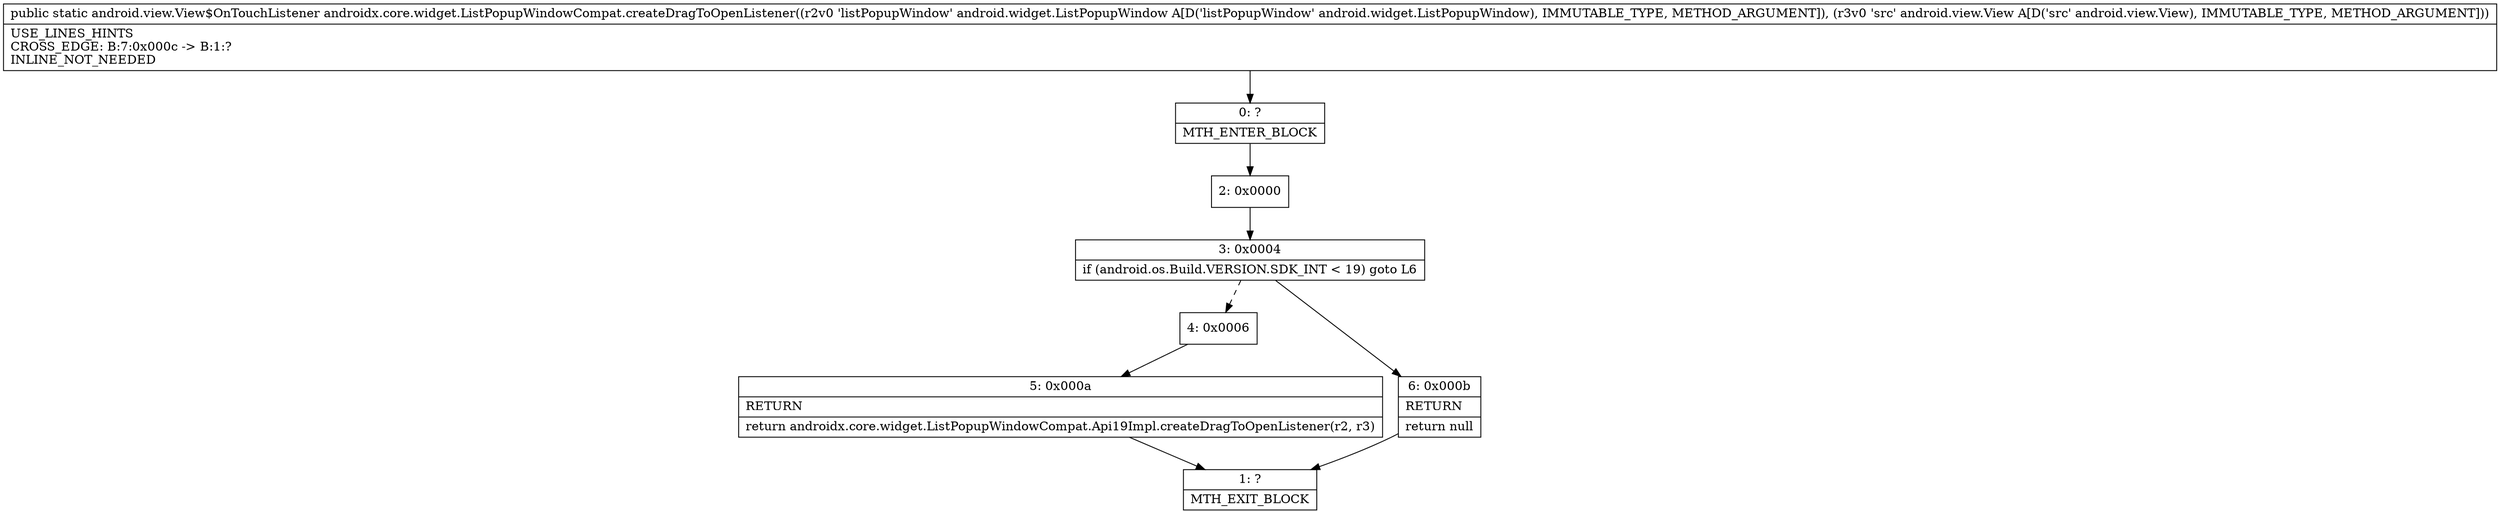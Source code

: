 digraph "CFG forandroidx.core.widget.ListPopupWindowCompat.createDragToOpenListener(Landroid\/widget\/ListPopupWindow;Landroid\/view\/View;)Landroid\/view\/View$OnTouchListener;" {
Node_0 [shape=record,label="{0\:\ ?|MTH_ENTER_BLOCK\l}"];
Node_2 [shape=record,label="{2\:\ 0x0000}"];
Node_3 [shape=record,label="{3\:\ 0x0004|if (android.os.Build.VERSION.SDK_INT \< 19) goto L6\l}"];
Node_4 [shape=record,label="{4\:\ 0x0006}"];
Node_5 [shape=record,label="{5\:\ 0x000a|RETURN\l|return androidx.core.widget.ListPopupWindowCompat.Api19Impl.createDragToOpenListener(r2, r3)\l}"];
Node_1 [shape=record,label="{1\:\ ?|MTH_EXIT_BLOCK\l}"];
Node_6 [shape=record,label="{6\:\ 0x000b|RETURN\l|return null\l}"];
MethodNode[shape=record,label="{public static android.view.View$OnTouchListener androidx.core.widget.ListPopupWindowCompat.createDragToOpenListener((r2v0 'listPopupWindow' android.widget.ListPopupWindow A[D('listPopupWindow' android.widget.ListPopupWindow), IMMUTABLE_TYPE, METHOD_ARGUMENT]), (r3v0 'src' android.view.View A[D('src' android.view.View), IMMUTABLE_TYPE, METHOD_ARGUMENT]))  | USE_LINES_HINTS\lCROSS_EDGE: B:7:0x000c \-\> B:1:?\lINLINE_NOT_NEEDED\l}"];
MethodNode -> Node_0;Node_0 -> Node_2;
Node_2 -> Node_3;
Node_3 -> Node_4[style=dashed];
Node_3 -> Node_6;
Node_4 -> Node_5;
Node_5 -> Node_1;
Node_6 -> Node_1;
}

